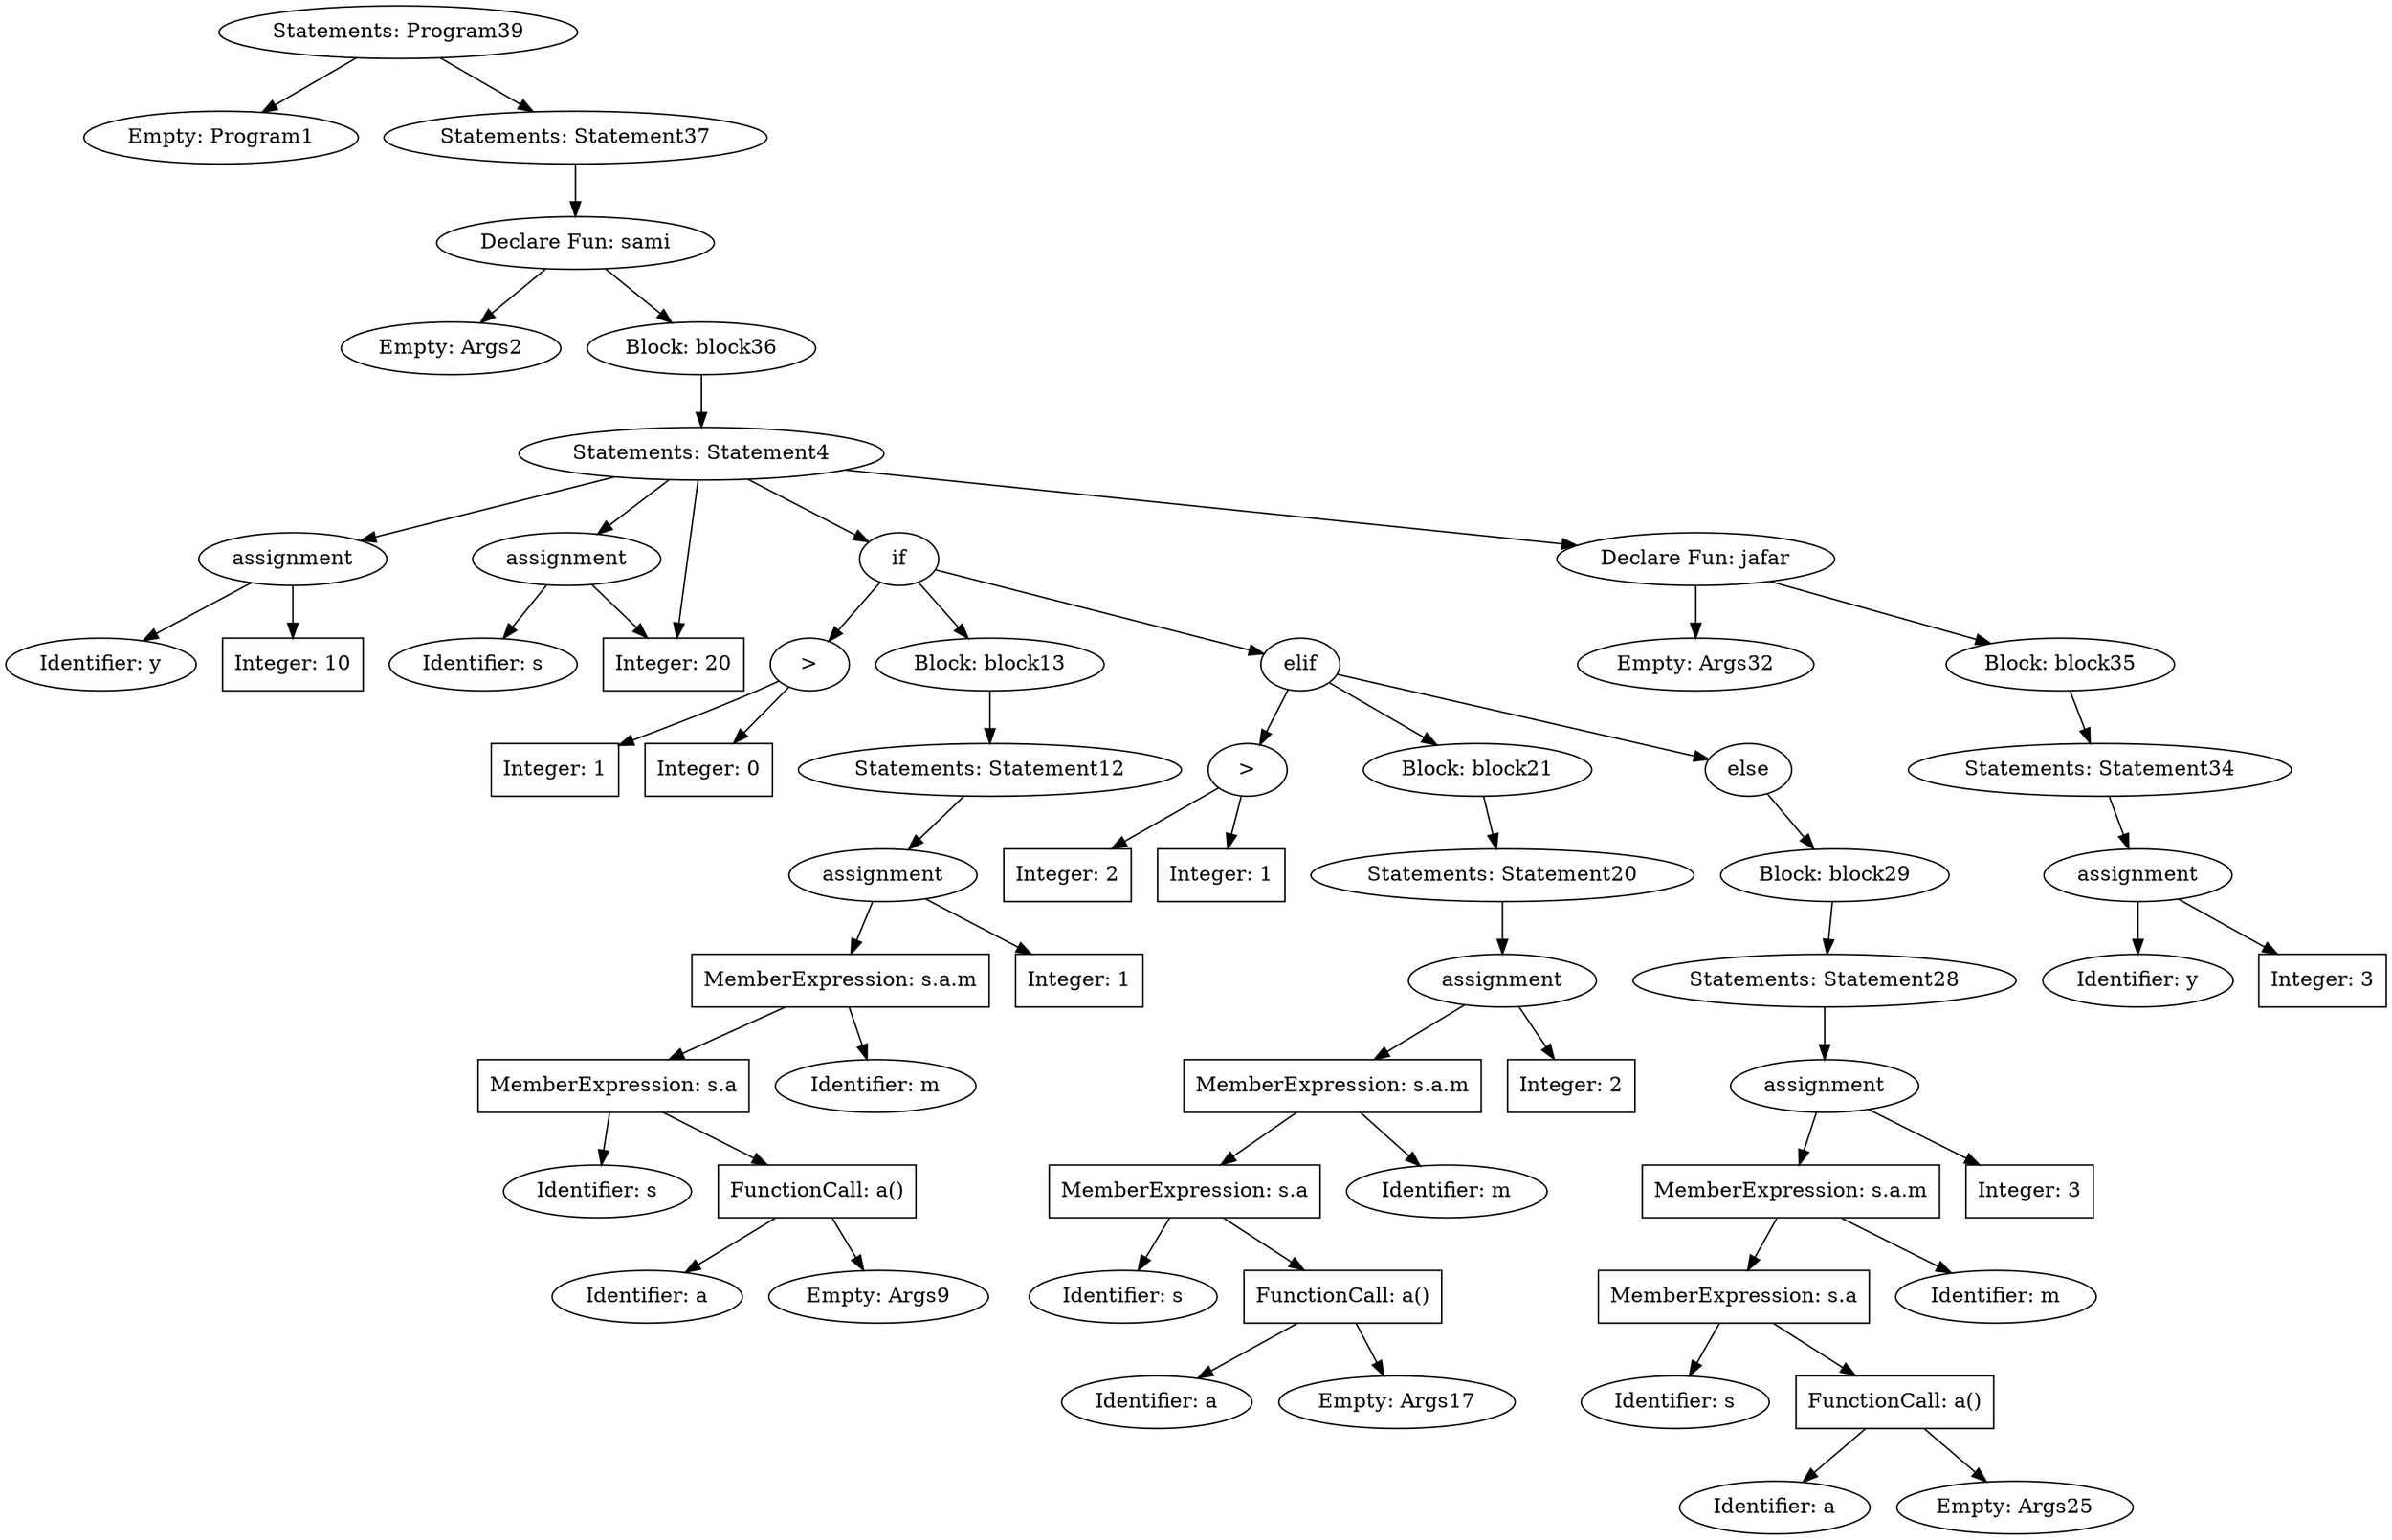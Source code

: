 digraph G {
	Program39 [label="Statements: Program39"]
	Program39 -> Program1;
	Program1 [label="Empty: Program1"]
	Program39 -> Statement37;
	Statement37 [label="Statements: Statement37"]
	Statement37 -> sami;
	sami [label="Declare Fun: sami"]
	sami -> Args2;
	Args2 [label="Empty: Args2"]
	sami -> block36;
	block36 [label="Block: block36"]
	block36 -> Statement4;
	Statement4 [label="Statements: Statement4"]
	Statement4 -> assignment4;
	assignment4 [label="assignment"]
	assignment4 -> identifire3;
	identifire3 [label="Identifier: y"]
	assignment4 -> INTEGER2;
	INTEGER2 [shape=box,label="Integer: 10"]
	Statement4 -> assignment7;
	assignment7 [label="assignment"]
	assignment7 -> identifire6;
	identifire6 [label="Identifier: s"]
	assignment7 -> INTEGER4;
	INTEGER4 [shape=box,label="Integer: 20"]
	Statement4 -> INTEGER4;
	INTEGER4 [shape=box,label="Integer: 20"]
	Statement4 -> ConditionalStatement_if15;
	ConditionalStatement_if15 [label="if"]
	ConditionalStatement_if15 -> BinaryLogicalExpression_INTEGER5GREATERTHANINTEGER6;
	BinaryLogicalExpression_INTEGER5GREATERTHANINTEGER6 [label=">"]
	BinaryLogicalExpression_INTEGER5GREATERTHANINTEGER6 -> INTEGER5;
	INTEGER5 [shape=box,label="Integer: 1"]
	BinaryLogicalExpression_INTEGER5GREATERTHANINTEGER6 -> INTEGER6;
	INTEGER6 [shape=box,label="Integer: 0"]
	ConditionalStatement_if15 -> block13;
	block13 [label="Block: block13"]
	block13 -> Statement12;
	Statement12 [label="Statements: Statement12"]
	Statement12 -> assignment12;
	assignment12 [label="assignment"]
	assignment12 -> identifire8a10identifire11;
	identifire8a10identifire11 [shape=box,label="MemberExpression: s.a.m"]
	identifire8a10identifire11 -> identifire8a10;
	identifire8a10 [shape=box,label="MemberExpression: s.a"]
	identifire8a10 -> identifire8;
	identifire8 [label="Identifier: s"]
	identifire8a10 -> a10;
	a10 [shape=box,label="FunctionCall: a()"]
	a10 -> IDENTIFIER8;
	IDENTIFIER8 [label="Identifier: a"]
	a10 -> Args9;
	Args9 [label="Empty: Args9"]
	identifire8a10identifire11 -> identifire11;
	identifire11 [label="Identifier: m"]
	assignment12 -> INTEGER10;
	INTEGER10 [shape=box,label="Integer: 1"]
	ConditionalStatement_if15 -> ConditionalStatement_elif23;
	ConditionalStatement_elif23 [label="elif"]
	ConditionalStatement_elif23 -> BinaryLogicalExpression_INTEGER11GREATERTHANINTEGER12;
	BinaryLogicalExpression_INTEGER11GREATERTHANINTEGER12 [label=">"]
	BinaryLogicalExpression_INTEGER11GREATERTHANINTEGER12 -> INTEGER11;
	INTEGER11 [shape=box,label="Integer: 2"]
	BinaryLogicalExpression_INTEGER11GREATERTHANINTEGER12 -> INTEGER12;
	INTEGER12 [shape=box,label="Integer: 1"]
	ConditionalStatement_elif23 -> block21;
	block21 [label="Block: block21"]
	block21 -> Statement20;
	Statement20 [label="Statements: Statement20"]
	Statement20 -> assignment20;
	assignment20 [label="assignment"]
	assignment20 -> identifire16a18identifire19;
	identifire16a18identifire19 [shape=box,label="MemberExpression: s.a.m"]
	identifire16a18identifire19 -> identifire16a18;
	identifire16a18 [shape=box,label="MemberExpression: s.a"]
	identifire16a18 -> identifire16;
	identifire16 [label="Identifier: s"]
	identifire16a18 -> a18;
	a18 [shape=box,label="FunctionCall: a()"]
	a18 -> IDENTIFIER14;
	IDENTIFIER14 [label="Identifier: a"]
	a18 -> Args17;
	Args17 [label="Empty: Args17"]
	identifire16a18identifire19 -> identifire19;
	identifire19 [label="Identifier: m"]
	assignment20 -> INTEGER16;
	INTEGER16 [shape=box,label="Integer: 2"]
	ConditionalStatement_elif23 -> ConditionalStatement_else31;
	ConditionalStatement_else31 [label="else"]
	ConditionalStatement_else31 -> block29;
	block29 [label="Block: block29"]
	block29 -> Statement28;
	Statement28 [label="Statements: Statement28"]
	Statement28 -> assignment28;
	assignment28 [label="assignment"]
	assignment28 -> identifire24a26identifire27;
	identifire24a26identifire27 [shape=box,label="MemberExpression: s.a.m"]
	identifire24a26identifire27 -> identifire24a26;
	identifire24a26 [shape=box,label="MemberExpression: s.a"]
	identifire24a26 -> identifire24;
	identifire24 [label="Identifier: s"]
	identifire24a26 -> a26;
	a26 [shape=box,label="FunctionCall: a()"]
	a26 -> IDENTIFIER18;
	IDENTIFIER18 [label="Identifier: a"]
	a26 -> Args25;
	Args25 [label="Empty: Args25"]
	identifire24a26identifire27 -> identifire27;
	identifire27 [label="Identifier: m"]
	assignment28 -> INTEGER20;
	INTEGER20 [shape=box,label="Integer: 3"]
	Statement4 -> jafar;
	jafar [label="Declare Fun: jafar"]
	jafar -> Args32;
	Args32 [label="Empty: Args32"]
	jafar -> block35;
	block35 [label="Block: block35"]
	block35 -> Statement34;
	Statement34 [label="Statements: Statement34"]
	Statement34 -> assignment34;
	assignment34 [label="assignment"]
	assignment34 -> identifire33;
	identifire33 [label="Identifier: y"]
	assignment34 -> INTEGER23;
	INTEGER23 [shape=box,label="Integer: 3"]
}
